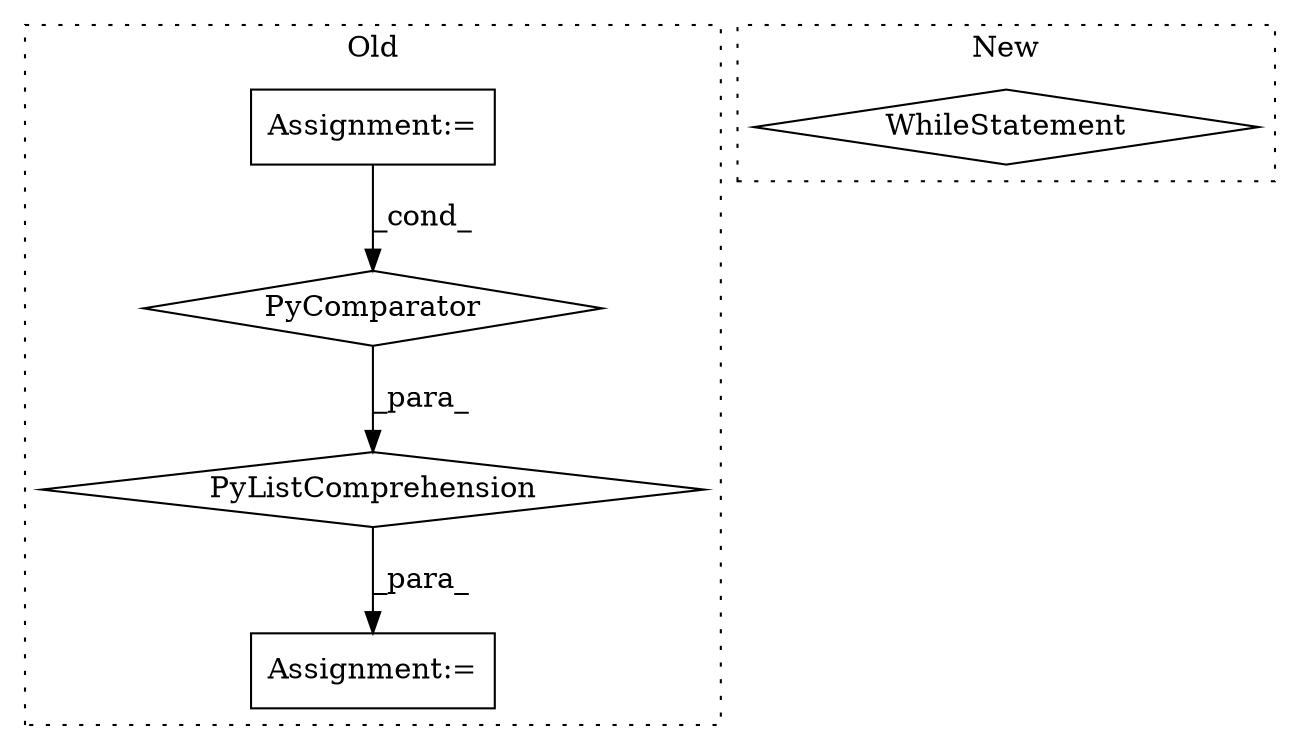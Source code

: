 digraph G {
subgraph cluster0 {
1 [label="PyListComprehension" a="109" s="2841" l="146" shape="diamond"];
3 [label="Assignment:=" a="7" s="2953" l="26" shape="box"];
4 [label="Assignment:=" a="7" s="2829" l="12" shape="box"];
5 [label="PyComparator" a="113" s="2953" l="26" shape="diamond"];
label = "Old";
style="dotted";
}
subgraph cluster1 {
2 [label="WhileStatement" a="61" s="5581,5609" l="7,2" shape="diamond"];
label = "New";
style="dotted";
}
1 -> 4 [label="_para_"];
3 -> 5 [label="_cond_"];
5 -> 1 [label="_para_"];
}